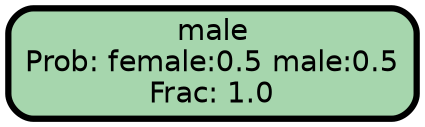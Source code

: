 graph Tree {
node [shape=box, style="filled, rounded",color="black",penwidth="3",fontcolor="black",                 fontname=helvetica] ;
graph [ranksep="0 equally", splines=straight,                 bgcolor=transparent, dpi=200] ;
edge [fontname=helvetica, color=black] ;
0 [label="male
Prob: female:0.5 male:0.5
Frac: 1.0", fillcolor="#a6d6ad"] ;
{rank = same;}}